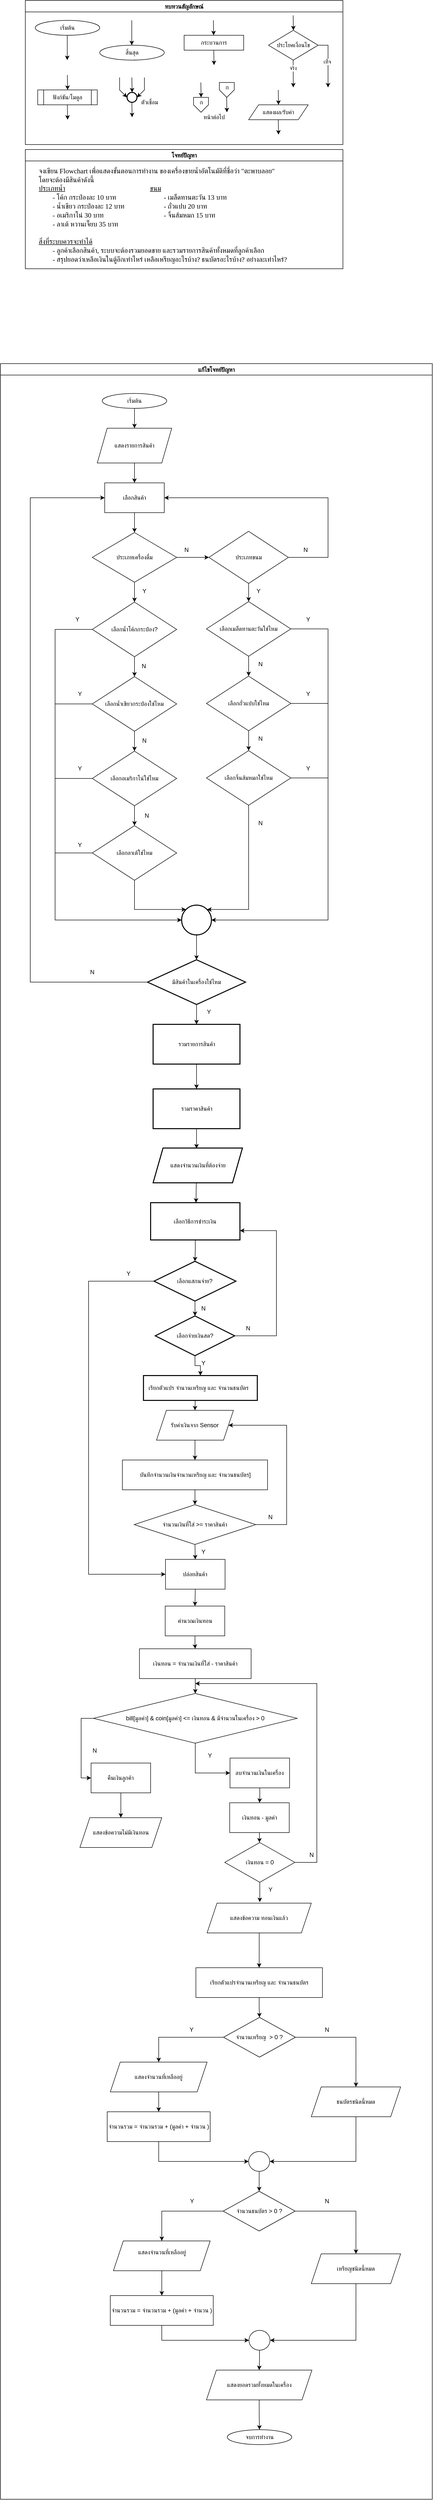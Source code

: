 <mxfile>
    <diagram name="Page-1" id="JA7AuRwboQ2SxRRaLnH3">
        <mxGraphModel dx="1832" dy="349" grid="1" gridSize="10" guides="1" tooltips="1" connect="1" arrows="1" fold="1" page="1" pageScale="1" pageWidth="827" pageHeight="1169" math="0" shadow="0">
            <root>
                <mxCell id="0"/>
                <mxCell id="1" parent="0"/>
                <mxCell id="yYuNxYYHxpmEYEaA_S8B-39" value="ทบทวนสัญลักษณ์" style="swimlane;fontFamily=Sarabun;fontSource=https%3A%2F%2Ffonts.googleapis.com%2Fcss%3Ffamily%3DSarabun;" parent="1" vertex="1">
                    <mxGeometry x="-720" y="20" width="640" height="290" as="geometry"/>
                </mxCell>
                <mxCell id="yYuNxYYHxpmEYEaA_S8B-40" value="&lt;font data-font-src=&quot;https://fonts.googleapis.com/css?family=Sarabun&quot; face=&quot;Sarabun&quot;&gt;เริ่มต้น&lt;/font&gt;" style="ellipse;whiteSpace=wrap;html=1;" parent="yYuNxYYHxpmEYEaA_S8B-39" vertex="1">
                    <mxGeometry x="20" y="40" width="130" height="30" as="geometry"/>
                </mxCell>
                <mxCell id="yYuNxYYHxpmEYEaA_S8B-41" value="" style="endArrow=classic;html=1;rounded=0;" parent="yYuNxYYHxpmEYEaA_S8B-39" edge="1">
                    <mxGeometry width="50" height="50" relative="1" as="geometry">
                        <mxPoint x="84.5" y="70" as="sourcePoint"/>
                        <mxPoint x="84.5" y="120" as="targetPoint"/>
                    </mxGeometry>
                </mxCell>
                <mxCell id="yYuNxYYHxpmEYEaA_S8B-42" value="&lt;font face=&quot;Sarabun&quot;&gt;สิ้นสุด&lt;/font&gt;" style="ellipse;whiteSpace=wrap;html=1;" parent="yYuNxYYHxpmEYEaA_S8B-39" vertex="1">
                    <mxGeometry x="150" y="90" width="130" height="30" as="geometry"/>
                </mxCell>
                <mxCell id="yYuNxYYHxpmEYEaA_S8B-43" value="" style="endArrow=classic;html=1;rounded=0;" parent="yYuNxYYHxpmEYEaA_S8B-39" edge="1">
                    <mxGeometry width="50" height="50" relative="1" as="geometry">
                        <mxPoint x="214.5" y="40" as="sourcePoint"/>
                        <mxPoint x="214.5" y="90" as="targetPoint"/>
                    </mxGeometry>
                </mxCell>
                <mxCell id="yYuNxYYHxpmEYEaA_S8B-44" value="กระบวนการ" style="rounded=0;whiteSpace=wrap;html=1;fontFamily=Sarabun;fontSource=https%3A%2F%2Ffonts.googleapis.com%2Fcss%3Ffamily%3DSarabun;" parent="yYuNxYYHxpmEYEaA_S8B-39" vertex="1">
                    <mxGeometry x="320" y="70" width="120" height="30" as="geometry"/>
                </mxCell>
                <mxCell id="yYuNxYYHxpmEYEaA_S8B-45" value="" style="endArrow=classic;html=1;rounded=0;" parent="yYuNxYYHxpmEYEaA_S8B-39" edge="1">
                    <mxGeometry width="50" height="50" relative="1" as="geometry">
                        <mxPoint x="379" y="40" as="sourcePoint"/>
                        <mxPoint x="379.5" y="70" as="targetPoint"/>
                    </mxGeometry>
                </mxCell>
                <mxCell id="yYuNxYYHxpmEYEaA_S8B-46" value="" style="endArrow=classic;html=1;rounded=0;" parent="yYuNxYYHxpmEYEaA_S8B-39" edge="1">
                    <mxGeometry width="50" height="50" relative="1" as="geometry">
                        <mxPoint x="379.75" y="100" as="sourcePoint"/>
                        <mxPoint x="380.25" y="130" as="targetPoint"/>
                    </mxGeometry>
                </mxCell>
                <mxCell id="yYuNxYYHxpmEYEaA_S8B-47" value="ประโยคเงื่อนไข" style="rhombus;whiteSpace=wrap;html=1;fontFamily=Sarabun;fontSource=https%3A%2F%2Ffonts.googleapis.com%2Fcss%3Ffamily%3DSarabun;" parent="yYuNxYYHxpmEYEaA_S8B-39" vertex="1">
                    <mxGeometry x="490" y="60" width="100" height="60" as="geometry"/>
                </mxCell>
                <mxCell id="yYuNxYYHxpmEYEaA_S8B-48" value="" style="endArrow=classic;html=1;rounded=0;" parent="yYuNxYYHxpmEYEaA_S8B-39" edge="1">
                    <mxGeometry width="50" height="50" relative="1" as="geometry">
                        <mxPoint x="539.71" y="30" as="sourcePoint"/>
                        <mxPoint x="540.21" y="60" as="targetPoint"/>
                    </mxGeometry>
                </mxCell>
                <mxCell id="yYuNxYYHxpmEYEaA_S8B-49" value="" style="endArrow=classic;html=1;rounded=0;" parent="yYuNxYYHxpmEYEaA_S8B-39" edge="1">
                    <mxGeometry width="50" height="50" relative="1" as="geometry">
                        <mxPoint x="539.71" y="120" as="sourcePoint"/>
                        <mxPoint x="540" y="175" as="targetPoint"/>
                    </mxGeometry>
                </mxCell>
                <mxCell id="yYuNxYYHxpmEYEaA_S8B-50" value="จริง" style="edgeLabel;html=1;align=center;verticalAlign=middle;resizable=0;points=[];fontFamily=Sarabun;fontSource=https%3A%2F%2Ffonts.googleapis.com%2Fcss%3Ffamily%3DSarabun;" parent="yYuNxYYHxpmEYEaA_S8B-49" vertex="1" connectable="0">
                    <mxGeometry x="-0.414" y="-1" relative="1" as="geometry">
                        <mxPoint as="offset"/>
                    </mxGeometry>
                </mxCell>
                <mxCell id="yYuNxYYHxpmEYEaA_S8B-51" value="" style="endArrow=classic;html=1;rounded=0;exitX=1;exitY=0.5;exitDx=0;exitDy=0;" parent="yYuNxYYHxpmEYEaA_S8B-39" source="yYuNxYYHxpmEYEaA_S8B-47" edge="1">
                    <mxGeometry width="50" height="50" relative="1" as="geometry">
                        <mxPoint x="620" y="95" as="sourcePoint"/>
                        <mxPoint x="610" y="175" as="targetPoint"/>
                        <Array as="points">
                            <mxPoint x="610" y="90"/>
                        </Array>
                    </mxGeometry>
                </mxCell>
                <mxCell id="yYuNxYYHxpmEYEaA_S8B-52" value="&lt;font data-font-src=&quot;https://fonts.googleapis.com/css?family=Sarabun&quot; face=&quot;Sarabun&quot;&gt;เท็จ&lt;/font&gt;" style="edgeLabel;html=1;align=center;verticalAlign=middle;resizable=0;points=[];" parent="yYuNxYYHxpmEYEaA_S8B-51" vertex="1" connectable="0">
                    <mxGeometry x="-0.002" y="-2" relative="1" as="geometry">
                        <mxPoint as="offset"/>
                    </mxGeometry>
                </mxCell>
                <mxCell id="yYuNxYYHxpmEYEaA_S8B-53" value="&lt;font data-font-src=&quot;https://fonts.googleapis.com/css?family=Sarabun&quot; face=&quot;Sarabun&quot;&gt;ฟังก์ชัน/โมดูล&lt;/font&gt;" style="shape=process;whiteSpace=wrap;html=1;backgroundOutline=1;" parent="yYuNxYYHxpmEYEaA_S8B-39" vertex="1">
                    <mxGeometry x="25" y="180" width="120" height="30" as="geometry"/>
                </mxCell>
                <mxCell id="yYuNxYYHxpmEYEaA_S8B-54" value="" style="endArrow=classic;html=1;rounded=0;" parent="yYuNxYYHxpmEYEaA_S8B-39" edge="1">
                    <mxGeometry width="50" height="50" relative="1" as="geometry">
                        <mxPoint x="84.71" y="150" as="sourcePoint"/>
                        <mxPoint x="85.21" y="180" as="targetPoint"/>
                    </mxGeometry>
                </mxCell>
                <mxCell id="yYuNxYYHxpmEYEaA_S8B-55" value="" style="endArrow=classic;html=1;rounded=0;" parent="yYuNxYYHxpmEYEaA_S8B-39" edge="1">
                    <mxGeometry width="50" height="50" relative="1" as="geometry">
                        <mxPoint x="84.71" y="210" as="sourcePoint"/>
                        <mxPoint x="85.21" y="240" as="targetPoint"/>
                    </mxGeometry>
                </mxCell>
                <mxCell id="yYuNxYYHxpmEYEaA_S8B-56" value="" style="strokeWidth=2;html=1;shape=mxgraph.flowchart.start_2;whiteSpace=wrap;" parent="yYuNxYYHxpmEYEaA_S8B-39" vertex="1">
                    <mxGeometry x="205" y="185" width="20" height="20" as="geometry"/>
                </mxCell>
                <mxCell id="yYuNxYYHxpmEYEaA_S8B-57" value="" style="endArrow=classic;html=1;rounded=0;" parent="yYuNxYYHxpmEYEaA_S8B-39" edge="1">
                    <mxGeometry width="50" height="50" relative="1" as="geometry">
                        <mxPoint x="214.71" y="155" as="sourcePoint"/>
                        <mxPoint x="215.21" y="185" as="targetPoint"/>
                    </mxGeometry>
                </mxCell>
                <mxCell id="yYuNxYYHxpmEYEaA_S8B-58" value="" style="endArrow=classic;html=1;rounded=0;entryX=0;entryY=0.5;entryDx=0;entryDy=0;entryPerimeter=0;" parent="yYuNxYYHxpmEYEaA_S8B-39" target="yYuNxYYHxpmEYEaA_S8B-56" edge="1">
                    <mxGeometry width="50" height="50" relative="1" as="geometry">
                        <mxPoint x="190.0" y="155" as="sourcePoint"/>
                        <mxPoint x="190.5" y="185" as="targetPoint"/>
                        <Array as="points">
                            <mxPoint x="190" y="180"/>
                        </Array>
                    </mxGeometry>
                </mxCell>
                <mxCell id="yYuNxYYHxpmEYEaA_S8B-59" value="" style="endArrow=classic;html=1;rounded=0;entryX=1;entryY=0.5;entryDx=0;entryDy=0;entryPerimeter=0;" parent="yYuNxYYHxpmEYEaA_S8B-39" target="yYuNxYYHxpmEYEaA_S8B-56" edge="1">
                    <mxGeometry width="50" height="50" relative="1" as="geometry">
                        <mxPoint x="240.0" y="155" as="sourcePoint"/>
                        <mxPoint x="240.5" y="185" as="targetPoint"/>
                        <Array as="points">
                            <mxPoint x="240" y="180"/>
                        </Array>
                    </mxGeometry>
                </mxCell>
                <mxCell id="yYuNxYYHxpmEYEaA_S8B-60" value="" style="endArrow=classic;html=1;rounded=0;" parent="yYuNxYYHxpmEYEaA_S8B-39" edge="1">
                    <mxGeometry width="50" height="50" relative="1" as="geometry">
                        <mxPoint x="214.71" y="205" as="sourcePoint"/>
                        <mxPoint x="215.21" y="235" as="targetPoint"/>
                    </mxGeometry>
                </mxCell>
                <mxCell id="yYuNxYYHxpmEYEaA_S8B-61" value="&lt;font data-font-src=&quot;https://fonts.googleapis.com/css?family=Sarabun&quot; face=&quot;Sarabun&quot;&gt;ตัวเชื่อม&lt;/font&gt;" style="text;html=1;align=center;verticalAlign=middle;resizable=0;points=[];autosize=1;strokeColor=none;fillColor=none;" parent="yYuNxYYHxpmEYEaA_S8B-39" vertex="1">
                    <mxGeometry x="220" y="190" width="60" height="30" as="geometry"/>
                </mxCell>
                <mxCell id="yYuNxYYHxpmEYEaA_S8B-62" value="" style="endArrow=classic;html=1;rounded=0;" parent="yYuNxYYHxpmEYEaA_S8B-39" edge="1">
                    <mxGeometry width="50" height="50" relative="1" as="geometry">
                        <mxPoint x="353.71" y="165" as="sourcePoint"/>
                        <mxPoint x="354.21" y="195" as="targetPoint"/>
                    </mxGeometry>
                </mxCell>
                <mxCell id="yYuNxYYHxpmEYEaA_S8B-63" value="" style="verticalLabelPosition=bottom;verticalAlign=top;html=1;shape=offPageConnector;rounded=0;size=0.5;" parent="yYuNxYYHxpmEYEaA_S8B-39" vertex="1">
                    <mxGeometry x="339" y="195" width="30" height="30" as="geometry"/>
                </mxCell>
                <mxCell id="yYuNxYYHxpmEYEaA_S8B-64" value="" style="endArrow=classic;html=1;rounded=0;" parent="yYuNxYYHxpmEYEaA_S8B-39" edge="1">
                    <mxGeometry width="50" height="50" relative="1" as="geometry">
                        <mxPoint x="405.71" y="195" as="sourcePoint"/>
                        <mxPoint x="406.21" y="225" as="targetPoint"/>
                    </mxGeometry>
                </mxCell>
                <mxCell id="yYuNxYYHxpmEYEaA_S8B-65" value="" style="verticalLabelPosition=bottom;verticalAlign=top;html=1;shape=offPageConnector;rounded=0;size=0.5;" parent="yYuNxYYHxpmEYEaA_S8B-39" vertex="1">
                    <mxGeometry x="391" y="165" width="30" height="30" as="geometry"/>
                </mxCell>
                <mxCell id="yYuNxYYHxpmEYEaA_S8B-66" value="หน้าต่อไป" style="text;html=1;align=center;verticalAlign=middle;resizable=0;points=[];autosize=1;strokeColor=none;fillColor=none;fontFamily=Sarabun;fontSource=https%3A%2F%2Ffonts.googleapis.com%2Fcss%3Ffamily%3DSarabun;" parent="yYuNxYYHxpmEYEaA_S8B-39" vertex="1">
                    <mxGeometry x="345" y="220" width="70" height="30" as="geometry"/>
                </mxCell>
                <mxCell id="yYuNxYYHxpmEYEaA_S8B-67" value="ก" style="text;html=1;align=center;verticalAlign=middle;resizable=0;points=[];autosize=1;strokeColor=none;fillColor=none;fontFamily=Sarabun;fontSource=https%3A%2F%2Ffonts.googleapis.com%2Fcss%3Ffamily%3DSarabun;" parent="yYuNxYYHxpmEYEaA_S8B-39" vertex="1">
                    <mxGeometry x="339" y="190" width="30" height="30" as="geometry"/>
                </mxCell>
                <mxCell id="yYuNxYYHxpmEYEaA_S8B-68" value="ก" style="text;html=1;align=center;verticalAlign=middle;resizable=0;points=[];autosize=1;strokeColor=none;fillColor=none;fontFamily=Sarabun;fontSource=https%3A%2F%2Ffonts.googleapis.com%2Fcss%3Ffamily%3DSarabun;" parent="yYuNxYYHxpmEYEaA_S8B-39" vertex="1">
                    <mxGeometry x="391" y="160" width="30" height="30" as="geometry"/>
                </mxCell>
                <mxCell id="yYuNxYYHxpmEYEaA_S8B-69" value="แสดงผล/รับค่า" style="shape=parallelogram;perimeter=parallelogramPerimeter;whiteSpace=wrap;html=1;fixedSize=1;fontFamily=Sarabun;fontSource=https%3A%2F%2Ffonts.googleapis.com%2Fcss%3Ffamily%3DSarabun;" parent="yYuNxYYHxpmEYEaA_S8B-39" vertex="1">
                    <mxGeometry x="450" y="210" width="120" height="30" as="geometry"/>
                </mxCell>
                <mxCell id="yYuNxYYHxpmEYEaA_S8B-70" value="" style="endArrow=classic;html=1;rounded=0;" parent="yYuNxYYHxpmEYEaA_S8B-39" edge="1">
                    <mxGeometry width="50" height="50" relative="1" as="geometry">
                        <mxPoint x="509.71" y="180" as="sourcePoint"/>
                        <mxPoint x="510.21" y="210" as="targetPoint"/>
                    </mxGeometry>
                </mxCell>
                <mxCell id="yYuNxYYHxpmEYEaA_S8B-71" value="" style="endArrow=classic;html=1;rounded=0;" parent="yYuNxYYHxpmEYEaA_S8B-39" edge="1">
                    <mxGeometry width="50" height="50" relative="1" as="geometry">
                        <mxPoint x="509.71" y="240" as="sourcePoint"/>
                        <mxPoint x="510.21" y="270" as="targetPoint"/>
                    </mxGeometry>
                </mxCell>
                <mxCell id="yYuNxYYHxpmEYEaA_S8B-72" value="แก้ไขโจทย์ปัญหา" style="swimlane;fontFamily=Sarabun;fontSource=https%3A%2F%2Ffonts.googleapis.com%2Fcss%3Ffamily%3DSarabun;" parent="1" vertex="1">
                    <mxGeometry x="-770" y="751" width="870" height="4299" as="geometry"/>
                </mxCell>
                <mxCell id="8HzUCbv0gcw6UOSrvrIM-2" style="edgeStyle=orthogonalEdgeStyle;rounded=0;orthogonalLoop=1;jettySize=auto;html=1;" parent="yYuNxYYHxpmEYEaA_S8B-72" source="yYuNxYYHxpmEYEaA_S8B-73" target="8HzUCbv0gcw6UOSrvrIM-1" edge="1">
                    <mxGeometry relative="1" as="geometry"/>
                </mxCell>
                <mxCell id="8HzUCbv0gcw6UOSrvrIM-4" value="" style="edgeStyle=orthogonalEdgeStyle;rounded=0;orthogonalLoop=1;jettySize=auto;html=1;" parent="yYuNxYYHxpmEYEaA_S8B-72" source="8HzUCbv0gcw6UOSrvrIM-1" target="8HzUCbv0gcw6UOSrvrIM-3" edge="1">
                    <mxGeometry relative="1" as="geometry"/>
                </mxCell>
                <mxCell id="8HzUCbv0gcw6UOSrvrIM-1" value="แสดงรายการสินค้า" style="shape=parallelogram;perimeter=parallelogramPerimeter;whiteSpace=wrap;html=1;fixedSize=1;" parent="yYuNxYYHxpmEYEaA_S8B-72" vertex="1">
                    <mxGeometry x="195" y="130" width="150" height="70" as="geometry"/>
                </mxCell>
                <mxCell id="8HzUCbv0gcw6UOSrvrIM-6" value="" style="edgeStyle=orthogonalEdgeStyle;rounded=0;orthogonalLoop=1;jettySize=auto;html=1;" parent="yYuNxYYHxpmEYEaA_S8B-72" source="8HzUCbv0gcw6UOSrvrIM-3" target="8HzUCbv0gcw6UOSrvrIM-5" edge="1">
                    <mxGeometry relative="1" as="geometry"/>
                </mxCell>
                <mxCell id="8HzUCbv0gcw6UOSrvrIM-3" value="เลือกสินค้า" style="whiteSpace=wrap;html=1;" parent="yYuNxYYHxpmEYEaA_S8B-72" vertex="1">
                    <mxGeometry x="210" y="240" width="120" height="60" as="geometry"/>
                </mxCell>
                <mxCell id="8HzUCbv0gcw6UOSrvrIM-8" value="" style="edgeStyle=orthogonalEdgeStyle;rounded=0;orthogonalLoop=1;jettySize=auto;html=1;" parent="yYuNxYYHxpmEYEaA_S8B-72" source="8HzUCbv0gcw6UOSrvrIM-5" target="8HzUCbv0gcw6UOSrvrIM-7" edge="1">
                    <mxGeometry relative="1" as="geometry"/>
                </mxCell>
                <mxCell id="8HzUCbv0gcw6UOSrvrIM-10" value="" style="edgeStyle=orthogonalEdgeStyle;rounded=0;orthogonalLoop=1;jettySize=auto;html=1;" parent="yYuNxYYHxpmEYEaA_S8B-72" source="8HzUCbv0gcw6UOSrvrIM-5" target="8HzUCbv0gcw6UOSrvrIM-9" edge="1">
                    <mxGeometry relative="1" as="geometry"/>
                </mxCell>
                <mxCell id="8HzUCbv0gcw6UOSrvrIM-5" value="ประเภทเครื่องดื่ม" style="rhombus;whiteSpace=wrap;html=1;" parent="yYuNxYYHxpmEYEaA_S8B-72" vertex="1">
                    <mxGeometry x="185" y="340" width="170" height="100" as="geometry"/>
                </mxCell>
                <mxCell id="8HzUCbv0gcw6UOSrvrIM-53" style="edgeStyle=orthogonalEdgeStyle;rounded=0;orthogonalLoop=1;jettySize=auto;html=1;exitX=0.5;exitY=1;exitDx=0;exitDy=0;" parent="yYuNxYYHxpmEYEaA_S8B-72" source="8HzUCbv0gcw6UOSrvrIM-7" target="8HzUCbv0gcw6UOSrvrIM-49" edge="1">
                    <mxGeometry relative="1" as="geometry"/>
                </mxCell>
                <mxCell id="8HzUCbv0gcw6UOSrvrIM-61" style="edgeStyle=orthogonalEdgeStyle;rounded=0;orthogonalLoop=1;jettySize=auto;html=1;exitX=1;exitY=0.5;exitDx=0;exitDy=0;entryX=1;entryY=0.5;entryDx=0;entryDy=0;" parent="yYuNxYYHxpmEYEaA_S8B-72" source="8HzUCbv0gcw6UOSrvrIM-7" target="8HzUCbv0gcw6UOSrvrIM-3" edge="1">
                    <mxGeometry relative="1" as="geometry">
                        <Array as="points">
                            <mxPoint x="660" y="390"/>
                            <mxPoint x="660" y="270"/>
                        </Array>
                    </mxGeometry>
                </mxCell>
                <mxCell id="8HzUCbv0gcw6UOSrvrIM-7" value="ประเภทขนม" style="rhombus;whiteSpace=wrap;html=1;" parent="yYuNxYYHxpmEYEaA_S8B-72" vertex="1">
                    <mxGeometry x="420" y="337.5" width="160" height="105" as="geometry"/>
                </mxCell>
                <mxCell id="8HzUCbv0gcw6UOSrvrIM-12" value="" style="edgeStyle=orthogonalEdgeStyle;rounded=0;orthogonalLoop=1;jettySize=auto;html=1;" parent="yYuNxYYHxpmEYEaA_S8B-72" source="8HzUCbv0gcw6UOSrvrIM-9" target="8HzUCbv0gcw6UOSrvrIM-11" edge="1">
                    <mxGeometry relative="1" as="geometry"/>
                </mxCell>
                <mxCell id="8HzUCbv0gcw6UOSrvrIM-9" value="เลือกน้ำโค้กกระป๋อง?" style="rhombus;whiteSpace=wrap;html=1;" parent="yYuNxYYHxpmEYEaA_S8B-72" vertex="1">
                    <mxGeometry x="185" y="480" width="170" height="110" as="geometry"/>
                </mxCell>
                <mxCell id="8HzUCbv0gcw6UOSrvrIM-14" value="" style="edgeStyle=orthogonalEdgeStyle;rounded=0;orthogonalLoop=1;jettySize=auto;html=1;" parent="yYuNxYYHxpmEYEaA_S8B-72" source="8HzUCbv0gcw6UOSrvrIM-11" target="8HzUCbv0gcw6UOSrvrIM-13" edge="1">
                    <mxGeometry relative="1" as="geometry"/>
                </mxCell>
                <mxCell id="8HzUCbv0gcw6UOSrvrIM-11" value="เลือกน้ำเขียวกระป๋องใช่ไหม" style="rhombus;whiteSpace=wrap;html=1;" parent="yYuNxYYHxpmEYEaA_S8B-72" vertex="1">
                    <mxGeometry x="185" y="630" width="170" height="110" as="geometry"/>
                </mxCell>
                <mxCell id="8HzUCbv0gcw6UOSrvrIM-16" value="" style="edgeStyle=orthogonalEdgeStyle;rounded=0;orthogonalLoop=1;jettySize=auto;html=1;" parent="yYuNxYYHxpmEYEaA_S8B-72" source="8HzUCbv0gcw6UOSrvrIM-13" target="8HzUCbv0gcw6UOSrvrIM-15" edge="1">
                    <mxGeometry relative="1" as="geometry"/>
                </mxCell>
                <mxCell id="8HzUCbv0gcw6UOSrvrIM-13" value="เลือกอเมริกาโน่ใช่ไหม" style="rhombus;whiteSpace=wrap;html=1;" parent="yYuNxYYHxpmEYEaA_S8B-72" vertex="1">
                    <mxGeometry x="185" y="780" width="170" height="110" as="geometry"/>
                </mxCell>
                <mxCell id="8HzUCbv0gcw6UOSrvrIM-15" value="เลือกลาเต้ใช่ไหม" style="rhombus;whiteSpace=wrap;html=1;" parent="yYuNxYYHxpmEYEaA_S8B-72" vertex="1">
                    <mxGeometry x="185" y="930" width="170" height="110" as="geometry"/>
                </mxCell>
                <mxCell id="8HzUCbv0gcw6UOSrvrIM-65" value="" style="edgeStyle=orthogonalEdgeStyle;rounded=0;orthogonalLoop=1;jettySize=auto;html=1;" parent="yYuNxYYHxpmEYEaA_S8B-72" source="8HzUCbv0gcw6UOSrvrIM-17" target="8HzUCbv0gcw6UOSrvrIM-64" edge="1">
                    <mxGeometry relative="1" as="geometry"/>
                </mxCell>
                <mxCell id="8HzUCbv0gcw6UOSrvrIM-17" value="" style="strokeWidth=2;html=1;shape=mxgraph.flowchart.start_2;whiteSpace=wrap;" parent="yYuNxYYHxpmEYEaA_S8B-72" vertex="1">
                    <mxGeometry x="365" y="1090" width="60" height="60" as="geometry"/>
                </mxCell>
                <mxCell id="8HzUCbv0gcw6UOSrvrIM-39" style="edgeStyle=orthogonalEdgeStyle;rounded=0;orthogonalLoop=1;jettySize=auto;html=1;exitX=0.5;exitY=1;exitDx=0;exitDy=0;entryX=0.145;entryY=0.145;entryDx=0;entryDy=0;entryPerimeter=0;" parent="yYuNxYYHxpmEYEaA_S8B-72" source="8HzUCbv0gcw6UOSrvrIM-15" target="8HzUCbv0gcw6UOSrvrIM-17" edge="1">
                    <mxGeometry relative="1" as="geometry">
                        <Array as="points">
                            <mxPoint x="270" y="1099"/>
                        </Array>
                    </mxGeometry>
                </mxCell>
                <mxCell id="8HzUCbv0gcw6UOSrvrIM-40" style="edgeStyle=orthogonalEdgeStyle;rounded=0;orthogonalLoop=1;jettySize=auto;html=1;entryX=0;entryY=0.5;entryDx=0;entryDy=0;entryPerimeter=0;exitX=0;exitY=0.5;exitDx=0;exitDy=0;" parent="yYuNxYYHxpmEYEaA_S8B-72" source="8HzUCbv0gcw6UOSrvrIM-9" target="8HzUCbv0gcw6UOSrvrIM-17" edge="1">
                    <mxGeometry relative="1" as="geometry">
                        <mxPoint x="185" y="390" as="sourcePoint"/>
                        <Array as="points">
                            <mxPoint x="110" y="535"/>
                            <mxPoint x="110" y="1120"/>
                        </Array>
                    </mxGeometry>
                </mxCell>
                <mxCell id="8HzUCbv0gcw6UOSrvrIM-46" value="N" style="text;html=1;align=center;verticalAlign=middle;whiteSpace=wrap;rounded=0;" parent="yYuNxYYHxpmEYEaA_S8B-72" vertex="1">
                    <mxGeometry x="265" y="895" width="60" height="30" as="geometry"/>
                </mxCell>
                <mxCell id="8HzUCbv0gcw6UOSrvrIM-47" value="N" style="text;html=1;align=center;verticalAlign=middle;whiteSpace=wrap;rounded=0;" parent="yYuNxYYHxpmEYEaA_S8B-72" vertex="1">
                    <mxGeometry x="260" y="744" width="60" height="30" as="geometry"/>
                </mxCell>
                <mxCell id="8HzUCbv0gcw6UOSrvrIM-48" value="N" style="text;html=1;align=center;verticalAlign=middle;whiteSpace=wrap;rounded=0;" parent="yYuNxYYHxpmEYEaA_S8B-72" vertex="1">
                    <mxGeometry x="259" y="594" width="60" height="30" as="geometry"/>
                </mxCell>
                <mxCell id="8HzUCbv0gcw6UOSrvrIM-54" style="edgeStyle=orthogonalEdgeStyle;rounded=0;orthogonalLoop=1;jettySize=auto;html=1;exitX=0.5;exitY=1;exitDx=0;exitDy=0;entryX=0.5;entryY=0;entryDx=0;entryDy=0;" parent="yYuNxYYHxpmEYEaA_S8B-72" source="8HzUCbv0gcw6UOSrvrIM-49" target="8HzUCbv0gcw6UOSrvrIM-50" edge="1">
                    <mxGeometry relative="1" as="geometry"/>
                </mxCell>
                <mxCell id="8HzUCbv0gcw6UOSrvrIM-49" value="เลือกเมล็ดทานตะวันใช่ไหม" style="rhombus;whiteSpace=wrap;html=1;" parent="yYuNxYYHxpmEYEaA_S8B-72" vertex="1">
                    <mxGeometry x="415" y="479" width="170" height="110" as="geometry"/>
                </mxCell>
                <mxCell id="8HzUCbv0gcw6UOSrvrIM-55" style="edgeStyle=orthogonalEdgeStyle;rounded=0;orthogonalLoop=1;jettySize=auto;html=1;exitX=0.5;exitY=1;exitDx=0;exitDy=0;entryX=0.5;entryY=0;entryDx=0;entryDy=0;" parent="yYuNxYYHxpmEYEaA_S8B-72" source="8HzUCbv0gcw6UOSrvrIM-50" target="8HzUCbv0gcw6UOSrvrIM-51" edge="1">
                    <mxGeometry relative="1" as="geometry"/>
                </mxCell>
                <mxCell id="8HzUCbv0gcw6UOSrvrIM-50" value="เลือกถั่วแปบใช่ไหม" style="rhombus;whiteSpace=wrap;html=1;" parent="yYuNxYYHxpmEYEaA_S8B-72" vertex="1">
                    <mxGeometry x="415" y="629" width="170" height="110" as="geometry"/>
                </mxCell>
                <mxCell id="8HzUCbv0gcw6UOSrvrIM-51" value="เลือกจิ้นส้มหมกใช่ไหม" style="rhombus;whiteSpace=wrap;html=1;" parent="yYuNxYYHxpmEYEaA_S8B-72" vertex="1">
                    <mxGeometry x="415" y="779" width="170" height="110" as="geometry"/>
                </mxCell>
                <mxCell id="8HzUCbv0gcw6UOSrvrIM-56" style="edgeStyle=orthogonalEdgeStyle;rounded=0;orthogonalLoop=1;jettySize=auto;html=1;exitX=1;exitY=0.5;exitDx=0;exitDy=0;entryX=1;entryY=0.5;entryDx=0;entryDy=0;entryPerimeter=0;" parent="yYuNxYYHxpmEYEaA_S8B-72" source="8HzUCbv0gcw6UOSrvrIM-49" target="8HzUCbv0gcw6UOSrvrIM-17" edge="1">
                    <mxGeometry relative="1" as="geometry">
                        <Array as="points">
                            <mxPoint x="660" y="534"/>
                            <mxPoint x="660" y="1120"/>
                        </Array>
                    </mxGeometry>
                </mxCell>
                <mxCell id="8HzUCbv0gcw6UOSrvrIM-59" style="edgeStyle=orthogonalEdgeStyle;rounded=0;orthogonalLoop=1;jettySize=auto;html=1;exitX=0.5;exitY=1;exitDx=0;exitDy=0;entryX=0.855;entryY=0.145;entryDx=0;entryDy=0;entryPerimeter=0;" parent="yYuNxYYHxpmEYEaA_S8B-72" source="8HzUCbv0gcw6UOSrvrIM-51" target="8HzUCbv0gcw6UOSrvrIM-17" edge="1">
                    <mxGeometry relative="1" as="geometry">
                        <Array as="points">
                            <mxPoint x="500" y="1099"/>
                        </Array>
                    </mxGeometry>
                </mxCell>
                <mxCell id="8HzUCbv0gcw6UOSrvrIM-60" value="N" style="text;html=1;align=center;verticalAlign=middle;whiteSpace=wrap;rounded=0;" parent="yYuNxYYHxpmEYEaA_S8B-72" vertex="1">
                    <mxGeometry x="345" y="360" width="60" height="30" as="geometry"/>
                </mxCell>
                <mxCell id="8HzUCbv0gcw6UOSrvrIM-62" value="Y" style="text;html=1;align=center;verticalAlign=middle;whiteSpace=wrap;rounded=0;" parent="yYuNxYYHxpmEYEaA_S8B-72" vertex="1">
                    <mxGeometry x="260" y="442.5" width="60" height="30" as="geometry"/>
                </mxCell>
                <mxCell id="8HzUCbv0gcw6UOSrvrIM-63" value="Y" style="text;html=1;align=center;verticalAlign=middle;whiteSpace=wrap;rounded=0;" parent="yYuNxYYHxpmEYEaA_S8B-72" vertex="1">
                    <mxGeometry x="490" y="442.5" width="60" height="30" as="geometry"/>
                </mxCell>
                <mxCell id="8HzUCbv0gcw6UOSrvrIM-66" style="edgeStyle=orthogonalEdgeStyle;rounded=0;orthogonalLoop=1;jettySize=auto;html=1;exitX=0;exitY=0.5;exitDx=0;exitDy=0;entryX=0;entryY=0.5;entryDx=0;entryDy=0;" parent="yYuNxYYHxpmEYEaA_S8B-72" source="8HzUCbv0gcw6UOSrvrIM-64" target="8HzUCbv0gcw6UOSrvrIM-3" edge="1">
                    <mxGeometry relative="1" as="geometry">
                        <Array as="points">
                            <mxPoint x="60" y="1245"/>
                            <mxPoint x="60" y="270"/>
                        </Array>
                    </mxGeometry>
                </mxCell>
                <mxCell id="8HzUCbv0gcw6UOSrvrIM-82" value="" style="edgeStyle=orthogonalEdgeStyle;rounded=0;orthogonalLoop=1;jettySize=auto;html=1;" parent="yYuNxYYHxpmEYEaA_S8B-72" source="8HzUCbv0gcw6UOSrvrIM-64" target="8HzUCbv0gcw6UOSrvrIM-81" edge="1">
                    <mxGeometry relative="1" as="geometry"/>
                </mxCell>
                <mxCell id="8HzUCbv0gcw6UOSrvrIM-64" value="มีสินค้าในเครื่องใช่ไหม" style="rhombus;whiteSpace=wrap;html=1;strokeWidth=2;" parent="yYuNxYYHxpmEYEaA_S8B-72" vertex="1">
                    <mxGeometry x="296.25" y="1200" width="197.5" height="90" as="geometry"/>
                </mxCell>
                <mxCell id="8HzUCbv0gcw6UOSrvrIM-67" value="Y" style="text;html=1;align=center;verticalAlign=middle;whiteSpace=wrap;rounded=0;" parent="yYuNxYYHxpmEYEaA_S8B-72" vertex="1">
                    <mxGeometry x="125" y="500" width="60" height="30" as="geometry"/>
                </mxCell>
                <mxCell id="8HzUCbv0gcw6UOSrvrIM-68" value="Y" style="text;html=1;align=center;verticalAlign=middle;whiteSpace=wrap;rounded=0;" parent="yYuNxYYHxpmEYEaA_S8B-72" vertex="1">
                    <mxGeometry x="130" y="650" width="60" height="30" as="geometry"/>
                </mxCell>
                <mxCell id="8HzUCbv0gcw6UOSrvrIM-69" value="Y" style="text;html=1;align=center;verticalAlign=middle;whiteSpace=wrap;rounded=0;" parent="yYuNxYYHxpmEYEaA_S8B-72" vertex="1">
                    <mxGeometry x="130" y="800" width="60" height="30" as="geometry"/>
                </mxCell>
                <mxCell id="8HzUCbv0gcw6UOSrvrIM-70" value="Y" style="text;html=1;align=center;verticalAlign=middle;whiteSpace=wrap;rounded=0;" parent="yYuNxYYHxpmEYEaA_S8B-72" vertex="1">
                    <mxGeometry x="130" y="954" width="60" height="30" as="geometry"/>
                </mxCell>
                <mxCell id="8HzUCbv0gcw6UOSrvrIM-71" value="Y" style="text;html=1;align=center;verticalAlign=middle;whiteSpace=wrap;rounded=0;" parent="yYuNxYYHxpmEYEaA_S8B-72" vertex="1">
                    <mxGeometry x="590" y="500" width="60" height="30" as="geometry"/>
                </mxCell>
                <mxCell id="8HzUCbv0gcw6UOSrvrIM-72" value="Y" style="text;html=1;align=center;verticalAlign=middle;whiteSpace=wrap;rounded=0;" parent="yYuNxYYHxpmEYEaA_S8B-72" vertex="1">
                    <mxGeometry x="590" y="650" width="60" height="30" as="geometry"/>
                </mxCell>
                <mxCell id="8HzUCbv0gcw6UOSrvrIM-73" value="Y" style="text;html=1;align=center;verticalAlign=middle;whiteSpace=wrap;rounded=0;" parent="yYuNxYYHxpmEYEaA_S8B-72" vertex="1">
                    <mxGeometry x="590" y="800" width="60" height="30" as="geometry"/>
                </mxCell>
                <mxCell id="8HzUCbv0gcw6UOSrvrIM-74" value="N" style="text;html=1;align=center;verticalAlign=middle;whiteSpace=wrap;rounded=0;" parent="yYuNxYYHxpmEYEaA_S8B-72" vertex="1">
                    <mxGeometry x="155" y="1210" width="60" height="30" as="geometry"/>
                </mxCell>
                <mxCell id="8HzUCbv0gcw6UOSrvrIM-77" value="N" style="text;html=1;align=center;verticalAlign=middle;whiteSpace=wrap;rounded=0;" parent="yYuNxYYHxpmEYEaA_S8B-72" vertex="1">
                    <mxGeometry x="493.75" y="590" width="60" height="30" as="geometry"/>
                </mxCell>
                <mxCell id="8HzUCbv0gcw6UOSrvrIM-78" value="N" style="text;html=1;align=center;verticalAlign=middle;whiteSpace=wrap;rounded=0;" parent="yYuNxYYHxpmEYEaA_S8B-72" vertex="1">
                    <mxGeometry x="493.75" y="740" width="60" height="30" as="geometry"/>
                </mxCell>
                <mxCell id="8HzUCbv0gcw6UOSrvrIM-79" value="N" style="text;html=1;align=center;verticalAlign=middle;whiteSpace=wrap;rounded=0;" parent="yYuNxYYHxpmEYEaA_S8B-72" vertex="1">
                    <mxGeometry x="585" y="360" width="60" height="30" as="geometry"/>
                </mxCell>
                <mxCell id="8HzUCbv0gcw6UOSrvrIM-80" value="Y" style="text;html=1;align=center;verticalAlign=middle;whiteSpace=wrap;rounded=0;" parent="yYuNxYYHxpmEYEaA_S8B-72" vertex="1">
                    <mxGeometry x="390" y="1290" width="60" height="30" as="geometry"/>
                </mxCell>
                <mxCell id="8HzUCbv0gcw6UOSrvrIM-138" value="" style="edgeStyle=orthogonalEdgeStyle;rounded=0;orthogonalLoop=1;jettySize=auto;html=1;" parent="yYuNxYYHxpmEYEaA_S8B-72" source="8HzUCbv0gcw6UOSrvrIM-81" target="8HzUCbv0gcw6UOSrvrIM-137" edge="1">
                    <mxGeometry relative="1" as="geometry"/>
                </mxCell>
                <mxCell id="8HzUCbv0gcw6UOSrvrIM-81" value="รวมรายการสินค้า" style="whiteSpace=wrap;html=1;strokeWidth=2;" parent="yYuNxYYHxpmEYEaA_S8B-72" vertex="1">
                    <mxGeometry x="307.5" y="1330" width="175" height="80" as="geometry"/>
                </mxCell>
                <mxCell id="8HzUCbv0gcw6UOSrvrIM-957" style="edgeStyle=orthogonalEdgeStyle;rounded=0;orthogonalLoop=1;jettySize=auto;html=1;exitX=0.5;exitY=1;exitDx=0;exitDy=0;entryX=0.5;entryY=0;entryDx=0;entryDy=0;" parent="yYuNxYYHxpmEYEaA_S8B-72" source="8HzUCbv0gcw6UOSrvrIM-137" edge="1">
                    <mxGeometry relative="1" as="geometry">
                        <mxPoint x="395.0" y="1580" as="targetPoint"/>
                    </mxGeometry>
                </mxCell>
                <mxCell id="8HzUCbv0gcw6UOSrvrIM-137" value="รวมราคาสินค้า" style="whiteSpace=wrap;html=1;strokeWidth=2;" parent="yYuNxYYHxpmEYEaA_S8B-72" vertex="1">
                    <mxGeometry x="307.5" y="1460" width="175" height="80" as="geometry"/>
                </mxCell>
                <mxCell id="8HzUCbv0gcw6UOSrvrIM-75" value="N" style="text;html=1;align=center;verticalAlign=middle;whiteSpace=wrap;rounded=0;" parent="yYuNxYYHxpmEYEaA_S8B-72" vertex="1">
                    <mxGeometry x="493.75" y="910" width="60" height="30" as="geometry"/>
                </mxCell>
                <mxCell id="8HzUCbv0gcw6UOSrvrIM-42" value="" style="endArrow=none;html=1;rounded=0;entryX=0;entryY=0.5;entryDx=0;entryDy=0;" parent="yYuNxYYHxpmEYEaA_S8B-72" target="8HzUCbv0gcw6UOSrvrIM-9" edge="1">
                    <mxGeometry width="50" height="50" relative="1" as="geometry">
                        <mxPoint x="110" y="535" as="sourcePoint"/>
                        <mxPoint x="210" y="620" as="targetPoint"/>
                    </mxGeometry>
                </mxCell>
                <mxCell id="8HzUCbv0gcw6UOSrvrIM-43" value="" style="endArrow=none;html=1;rounded=0;entryX=0;entryY=0.5;entryDx=0;entryDy=0;" parent="yYuNxYYHxpmEYEaA_S8B-72" target="8HzUCbv0gcw6UOSrvrIM-11" edge="1">
                    <mxGeometry width="50" height="50" relative="1" as="geometry">
                        <mxPoint x="110" y="685" as="sourcePoint"/>
                        <mxPoint x="210" y="780" as="targetPoint"/>
                    </mxGeometry>
                </mxCell>
                <mxCell id="8HzUCbv0gcw6UOSrvrIM-44" value="" style="endArrow=none;html=1;rounded=0;entryX=0;entryY=0.5;entryDx=0;entryDy=0;" parent="yYuNxYYHxpmEYEaA_S8B-72" target="8HzUCbv0gcw6UOSrvrIM-13" edge="1">
                    <mxGeometry width="50" height="50" relative="1" as="geometry">
                        <mxPoint x="110" y="835" as="sourcePoint"/>
                        <mxPoint x="210" y="810" as="targetPoint"/>
                    </mxGeometry>
                </mxCell>
                <mxCell id="8HzUCbv0gcw6UOSrvrIM-45" value="" style="endArrow=none;html=1;rounded=0;entryX=0;entryY=0.5;entryDx=0;entryDy=0;" parent="yYuNxYYHxpmEYEaA_S8B-72" target="8HzUCbv0gcw6UOSrvrIM-15" edge="1">
                    <mxGeometry width="50" height="50" relative="1" as="geometry">
                        <mxPoint x="110" y="985" as="sourcePoint"/>
                        <mxPoint x="210" y="970" as="targetPoint"/>
                    </mxGeometry>
                </mxCell>
                <mxCell id="8HzUCbv0gcw6UOSrvrIM-57" value="" style="endArrow=none;html=1;rounded=0;entryX=1;entryY=0.5;entryDx=0;entryDy=0;" parent="yYuNxYYHxpmEYEaA_S8B-72" target="8HzUCbv0gcw6UOSrvrIM-50" edge="1">
                    <mxGeometry width="50" height="50" relative="1" as="geometry">
                        <mxPoint x="660" y="684" as="sourcePoint"/>
                        <mxPoint x="270" y="890" as="targetPoint"/>
                    </mxGeometry>
                </mxCell>
                <mxCell id="8HzUCbv0gcw6UOSrvrIM-58" value="" style="endArrow=none;html=1;rounded=0;entryX=1;entryY=0.5;entryDx=0;entryDy=0;" parent="yYuNxYYHxpmEYEaA_S8B-72" target="8HzUCbv0gcw6UOSrvrIM-51" edge="1">
                    <mxGeometry width="50" height="50" relative="1" as="geometry">
                        <mxPoint x="660" y="834" as="sourcePoint"/>
                        <mxPoint x="270" y="890" as="targetPoint"/>
                    </mxGeometry>
                </mxCell>
                <mxCell id="yYuNxYYHxpmEYEaA_S8B-73" value="&lt;font data-font-src=&quot;https://fonts.googleapis.com/css?family=Sarabun&quot; face=&quot;Sarabun&quot;&gt;เริ่มต้น&lt;/font&gt;" style="ellipse;whiteSpace=wrap;html=1;" parent="yYuNxYYHxpmEYEaA_S8B-72" vertex="1">
                    <mxGeometry x="205" y="60" width="130" height="30" as="geometry"/>
                </mxCell>
                <mxCell id="8HzUCbv0gcw6UOSrvrIM-890" value="" style="edgeStyle=orthogonalEdgeStyle;rounded=0;orthogonalLoop=1;jettySize=auto;html=1;" parent="yYuNxYYHxpmEYEaA_S8B-72" target="8HzUCbv0gcw6UOSrvrIM-893" edge="1">
                    <mxGeometry relative="1" as="geometry">
                        <mxPoint x="392.49" y="1689" as="sourcePoint"/>
                    </mxGeometry>
                </mxCell>
                <mxCell id="8HzUCbv0gcw6UOSrvrIM-891" value="แสดงจำนวนเงินที่ต้องจ่าย" style="shape=parallelogram;perimeter=parallelogramPerimeter;whiteSpace=wrap;html=1;fixedSize=1;strokeWidth=2;" parent="yYuNxYYHxpmEYEaA_S8B-72" vertex="1">
                    <mxGeometry x="307.5" y="1579" width="180" height="70" as="geometry"/>
                </mxCell>
                <mxCell id="8HzUCbv0gcw6UOSrvrIM-892" value="" style="edgeStyle=orthogonalEdgeStyle;rounded=0;orthogonalLoop=1;jettySize=auto;html=1;" parent="yYuNxYYHxpmEYEaA_S8B-72" source="8HzUCbv0gcw6UOSrvrIM-893" target="8HzUCbv0gcw6UOSrvrIM-895" edge="1">
                    <mxGeometry relative="1" as="geometry"/>
                </mxCell>
                <mxCell id="8HzUCbv0gcw6UOSrvrIM-893" value="เลือกวิธีการชำระเงิน" style="whiteSpace=wrap;html=1;strokeWidth=2;" parent="yYuNxYYHxpmEYEaA_S8B-72" vertex="1">
                    <mxGeometry x="302.49" y="1689" width="180" height="75" as="geometry"/>
                </mxCell>
                <mxCell id="8HzUCbv0gcw6UOSrvrIM-894" value="" style="edgeStyle=orthogonalEdgeStyle;rounded=0;orthogonalLoop=1;jettySize=auto;html=1;" parent="yYuNxYYHxpmEYEaA_S8B-72" source="8HzUCbv0gcw6UOSrvrIM-895" target="8HzUCbv0gcw6UOSrvrIM-898" edge="1">
                    <mxGeometry relative="1" as="geometry"/>
                </mxCell>
                <mxCell id="8HzUCbv0gcw6UOSrvrIM-1295" style="edgeStyle=orthogonalEdgeStyle;rounded=0;orthogonalLoop=1;jettySize=auto;html=1;exitX=0;exitY=0.5;exitDx=0;exitDy=0;entryX=0;entryY=0.5;entryDx=0;entryDy=0;" parent="yYuNxYYHxpmEYEaA_S8B-72" source="8HzUCbv0gcw6UOSrvrIM-895" target="8HzUCbv0gcw6UOSrvrIM-1027" edge="1">
                    <mxGeometry relative="1" as="geometry">
                        <Array as="points">
                            <mxPoint x="177.46" y="1847"/>
                            <mxPoint x="177.46" y="2437"/>
                        </Array>
                    </mxGeometry>
                </mxCell>
                <mxCell id="8HzUCbv0gcw6UOSrvrIM-895" value="เลือกแสกนจ่าย?" style="rhombus;whiteSpace=wrap;html=1;strokeWidth=2;" parent="yYuNxYYHxpmEYEaA_S8B-72" vertex="1">
                    <mxGeometry x="309.35" y="1807" width="165" height="80" as="geometry"/>
                </mxCell>
                <mxCell id="8HzUCbv0gcw6UOSrvrIM-896" style="edgeStyle=orthogonalEdgeStyle;rounded=0;orthogonalLoop=1;jettySize=auto;html=1;exitX=0;exitY=1;exitDx=0;exitDy=0;entryX=1;entryY=0.75;entryDx=0;entryDy=0;" parent="yYuNxYYHxpmEYEaA_S8B-72" source="8HzUCbv0gcw6UOSrvrIM-900" target="8HzUCbv0gcw6UOSrvrIM-893" edge="1">
                    <mxGeometry relative="1" as="geometry">
                        <Array as="points">
                            <mxPoint x="556" y="1957"/>
                            <mxPoint x="556" y="1745"/>
                        </Array>
                        <mxPoint x="491.68" y="1956.95" as="sourcePoint"/>
                        <mxPoint x="502.32" y="1726.45" as="targetPoint"/>
                    </mxGeometry>
                </mxCell>
                <mxCell id="8HzUCbv0gcw6UOSrvrIM-897" value="" style="edgeStyle=orthogonalEdgeStyle;rounded=0;orthogonalLoop=1;jettySize=auto;html=1;" parent="yYuNxYYHxpmEYEaA_S8B-72" source="8HzUCbv0gcw6UOSrvrIM-898" target="8HzUCbv0gcw6UOSrvrIM-902" edge="1">
                    <mxGeometry relative="1" as="geometry"/>
                </mxCell>
                <mxCell id="8HzUCbv0gcw6UOSrvrIM-898" value="เลือกจ่ายเงินสด?" style="rhombus;whiteSpace=wrap;html=1;strokeWidth=2;" parent="yYuNxYYHxpmEYEaA_S8B-72" vertex="1">
                    <mxGeometry x="311.85" y="1917" width="160" height="80" as="geometry"/>
                </mxCell>
                <mxCell id="8HzUCbv0gcw6UOSrvrIM-899" value="N" style="text;html=1;align=center;verticalAlign=middle;whiteSpace=wrap;rounded=0;" parent="yYuNxYYHxpmEYEaA_S8B-72" vertex="1">
                    <mxGeometry x="378.6" y="1887" width="60" height="30" as="geometry"/>
                </mxCell>
                <mxCell id="8HzUCbv0gcw6UOSrvrIM-900" value="N" style="text;html=1;align=center;verticalAlign=middle;whiteSpace=wrap;rounded=0;" parent="yYuNxYYHxpmEYEaA_S8B-72" vertex="1">
                    <mxGeometry x="469.35" y="1927" width="60" height="30" as="geometry"/>
                </mxCell>
                <mxCell id="8HzUCbv0gcw6UOSrvrIM-901" style="edgeStyle=orthogonalEdgeStyle;rounded=0;orthogonalLoop=1;jettySize=auto;html=1;exitX=0.5;exitY=1;exitDx=0;exitDy=0;entryX=0.5;entryY=0;entryDx=0;entryDy=0;" parent="yYuNxYYHxpmEYEaA_S8B-72" target="8HzUCbv0gcw6UOSrvrIM-905" edge="1">
                    <mxGeometry relative="1" as="geometry">
                        <mxPoint x="391.85" y="2067" as="sourcePoint"/>
                    </mxGeometry>
                </mxCell>
                <mxCell id="8HzUCbv0gcw6UOSrvrIM-902" value="เรียกตัวแปร จำนวนเหรียญ และ จำนวนธนบัตร &amp;nbsp;" style="whiteSpace=wrap;html=1;strokeWidth=2;" parent="yYuNxYYHxpmEYEaA_S8B-72" vertex="1">
                    <mxGeometry x="288.1" y="2037" width="229.36" height="50" as="geometry"/>
                </mxCell>
                <mxCell id="8HzUCbv0gcw6UOSrvrIM-904" value="" style="edgeStyle=orthogonalEdgeStyle;rounded=0;orthogonalLoop=1;jettySize=auto;html=1;" parent="yYuNxYYHxpmEYEaA_S8B-72" source="8HzUCbv0gcw6UOSrvrIM-905" target="8HzUCbv0gcw6UOSrvrIM-907" edge="1">
                    <mxGeometry relative="1" as="geometry"/>
                </mxCell>
                <mxCell id="8HzUCbv0gcw6UOSrvrIM-905" value="รับค่าเงินจาก Sensor" style="shape=parallelogram;perimeter=parallelogramPerimeter;whiteSpace=wrap;html=1;fixedSize=1;" parent="yYuNxYYHxpmEYEaA_S8B-72" vertex="1">
                    <mxGeometry x="314.35" y="2107" width="155" height="60" as="geometry"/>
                </mxCell>
                <mxCell id="8HzUCbv0gcw6UOSrvrIM-906" value="" style="edgeStyle=orthogonalEdgeStyle;rounded=0;orthogonalLoop=1;jettySize=auto;html=1;" parent="yYuNxYYHxpmEYEaA_S8B-72" source="8HzUCbv0gcw6UOSrvrIM-907" target="8HzUCbv0gcw6UOSrvrIM-910" edge="1">
                    <mxGeometry relative="1" as="geometry"/>
                </mxCell>
                <mxCell id="8HzUCbv0gcw6UOSrvrIM-907" value="บันทึกจำนวนเงินจำนวนเหรียญ และ จำนวนธนบัตร]" style="whiteSpace=wrap;html=1;" parent="yYuNxYYHxpmEYEaA_S8B-72" vertex="1">
                    <mxGeometry x="245.6" y="2207" width="292.5" height="60" as="geometry"/>
                </mxCell>
                <mxCell id="8HzUCbv0gcw6UOSrvrIM-908" style="edgeStyle=orthogonalEdgeStyle;rounded=0;orthogonalLoop=1;jettySize=auto;html=1;exitX=1;exitY=0.5;exitDx=0;exitDy=0;entryX=1;entryY=0.5;entryDx=0;entryDy=0;" parent="yYuNxYYHxpmEYEaA_S8B-72" source="8HzUCbv0gcw6UOSrvrIM-910" target="8HzUCbv0gcw6UOSrvrIM-905" edge="1">
                    <mxGeometry relative="1" as="geometry">
                        <mxPoint x="576.85" y="2177" as="targetPoint"/>
                        <Array as="points">
                            <mxPoint x="576.6" y="2337"/>
                            <mxPoint x="576.6" y="2137"/>
                        </Array>
                    </mxGeometry>
                </mxCell>
                <mxCell id="8HzUCbv0gcw6UOSrvrIM-1028" style="edgeStyle=orthogonalEdgeStyle;rounded=0;orthogonalLoop=1;jettySize=auto;html=1;exitX=0.5;exitY=1;exitDx=0;exitDy=0;entryX=0.5;entryY=0;entryDx=0;entryDy=0;" parent="yYuNxYYHxpmEYEaA_S8B-72" source="8HzUCbv0gcw6UOSrvrIM-910" target="8HzUCbv0gcw6UOSrvrIM-1027" edge="1">
                    <mxGeometry relative="1" as="geometry"/>
                </mxCell>
                <mxCell id="8HzUCbv0gcw6UOSrvrIM-910" value="จำนวนเงินที่ใส่ &amp;gt;= ราคาสินค้า" style="rhombus;whiteSpace=wrap;html=1;" parent="yYuNxYYHxpmEYEaA_S8B-72" vertex="1">
                    <mxGeometry x="269.34" y="2297" width="245" height="80" as="geometry"/>
                </mxCell>
                <mxCell id="8HzUCbv0gcw6UOSrvrIM-911" value="" style="edgeStyle=orthogonalEdgeStyle;rounded=0;orthogonalLoop=1;jettySize=auto;html=1;" parent="yYuNxYYHxpmEYEaA_S8B-72" source="8HzUCbv0gcw6UOSrvrIM-912" target="8HzUCbv0gcw6UOSrvrIM-914" edge="1">
                    <mxGeometry relative="1" as="geometry"/>
                </mxCell>
                <mxCell id="8HzUCbv0gcw6UOSrvrIM-912" value="คำนวณเงินทอน" style="whiteSpace=wrap;html=1;" parent="yYuNxYYHxpmEYEaA_S8B-72" vertex="1">
                    <mxGeometry x="331.85" y="2501" width="120" height="60" as="geometry"/>
                </mxCell>
                <mxCell id="8HzUCbv0gcw6UOSrvrIM-913" value="" style="edgeStyle=orthogonalEdgeStyle;rounded=0;orthogonalLoop=1;jettySize=auto;html=1;exitX=0.5;exitY=1;exitDx=0;exitDy=0;" parent="yYuNxYYHxpmEYEaA_S8B-72" source="8HzUCbv0gcw6UOSrvrIM-914" target="8HzUCbv0gcw6UOSrvrIM-916" edge="1">
                    <mxGeometry relative="1" as="geometry">
                        <mxPoint x="381.85" y="2707" as="sourcePoint"/>
                    </mxGeometry>
                </mxCell>
                <mxCell id="8HzUCbv0gcw6UOSrvrIM-914" value="เงินทอน = จำนวนเงินที่ใส่ - ราคาสินค้า" style="whiteSpace=wrap;html=1;" parent="yYuNxYYHxpmEYEaA_S8B-72" vertex="1">
                    <mxGeometry x="279.99" y="2587" width="225" height="60" as="geometry"/>
                </mxCell>
                <mxCell id="8HzUCbv0gcw6UOSrvrIM-915" value="" style="edgeStyle=orthogonalEdgeStyle;rounded=0;orthogonalLoop=1;jettySize=auto;html=1;" parent="yYuNxYYHxpmEYEaA_S8B-72" source="8HzUCbv0gcw6UOSrvrIM-916" target="8HzUCbv0gcw6UOSrvrIM-918" edge="1">
                    <mxGeometry relative="1" as="geometry">
                        <Array as="points">
                            <mxPoint x="392.46" y="2837"/>
                        </Array>
                    </mxGeometry>
                </mxCell>
                <mxCell id="8HzUCbv0gcw6UOSrvrIM-1302" value="" style="edgeStyle=orthogonalEdgeStyle;rounded=0;orthogonalLoop=1;jettySize=auto;html=1;exitX=0;exitY=0.5;exitDx=0;exitDy=0;entryX=0;entryY=0.5;entryDx=0;entryDy=0;" parent="yYuNxYYHxpmEYEaA_S8B-72" source="8HzUCbv0gcw6UOSrvrIM-916" target="8HzUCbv0gcw6UOSrvrIM-1301" edge="1">
                    <mxGeometry relative="1" as="geometry">
                        <mxPoint x="177.46" y="2847" as="targetPoint"/>
                    </mxGeometry>
                </mxCell>
                <mxCell id="8HzUCbv0gcw6UOSrvrIM-916" value="bill[มูลค่า] &amp;amp; coin[มูลค่า]&amp;nbsp;&amp;lt;= เงินทอน &amp;amp; มีจำนวนในเครื่อง &amp;gt; 0" style="rhombus;whiteSpace=wrap;html=1;" parent="yYuNxYYHxpmEYEaA_S8B-72" vertex="1">
                    <mxGeometry x="187.17" y="2677" width="410.63" height="100" as="geometry"/>
                </mxCell>
                <mxCell id="8HzUCbv0gcw6UOSrvrIM-917" value="" style="edgeStyle=orthogonalEdgeStyle;rounded=0;orthogonalLoop=1;jettySize=auto;html=1;" parent="yYuNxYYHxpmEYEaA_S8B-72" source="8HzUCbv0gcw6UOSrvrIM-918" target="8HzUCbv0gcw6UOSrvrIM-920" edge="1">
                    <mxGeometry relative="1" as="geometry"/>
                </mxCell>
                <mxCell id="8HzUCbv0gcw6UOSrvrIM-918" value="ลบจำนวนเงินในเครื่อง" style="whiteSpace=wrap;html=1;" parent="yYuNxYYHxpmEYEaA_S8B-72" vertex="1">
                    <mxGeometry x="462.48" y="2807" width="120" height="60" as="geometry"/>
                </mxCell>
                <mxCell id="8HzUCbv0gcw6UOSrvrIM-919" value="" style="edgeStyle=orthogonalEdgeStyle;rounded=0;orthogonalLoop=1;jettySize=auto;html=1;" parent="yYuNxYYHxpmEYEaA_S8B-72" source="8HzUCbv0gcw6UOSrvrIM-920" target="8HzUCbv0gcw6UOSrvrIM-923" edge="1">
                    <mxGeometry relative="1" as="geometry"/>
                </mxCell>
                <mxCell id="8HzUCbv0gcw6UOSrvrIM-920" value="เงินทอน - มูลค่า" style="whiteSpace=wrap;html=1;" parent="yYuNxYYHxpmEYEaA_S8B-72" vertex="1">
                    <mxGeometry x="461.83" y="2897" width="120" height="60" as="geometry"/>
                </mxCell>
                <mxCell id="8HzUCbv0gcw6UOSrvrIM-922" style="edgeStyle=orthogonalEdgeStyle;rounded=0;orthogonalLoop=1;jettySize=auto;html=1;exitX=1;exitY=0.5;exitDx=0;exitDy=0;" parent="yYuNxYYHxpmEYEaA_S8B-72" source="8HzUCbv0gcw6UOSrvrIM-923" edge="1">
                    <mxGeometry relative="1" as="geometry">
                        <mxPoint x="392.46" y="2657" as="targetPoint"/>
                        <Array as="points">
                            <mxPoint x="637.46" y="3017"/>
                            <mxPoint x="637.46" y="2657"/>
                        </Array>
                    </mxGeometry>
                </mxCell>
                <mxCell id="8HzUCbv0gcw6UOSrvrIM-1245" style="edgeStyle=orthogonalEdgeStyle;rounded=0;orthogonalLoop=1;jettySize=auto;html=1;exitX=0.5;exitY=1;exitDx=0;exitDy=0;entryX=0.5;entryY=0;entryDx=0;entryDy=0;" parent="yYuNxYYHxpmEYEaA_S8B-72" source="8HzUCbv0gcw6UOSrvrIM-923" edge="1">
                    <mxGeometry relative="1" as="geometry">
                        <mxPoint x="522.48" y="3097" as="targetPoint"/>
                    </mxGeometry>
                </mxCell>
                <mxCell id="8HzUCbv0gcw6UOSrvrIM-923" value="เงินทอน = 0" style="rhombus;whiteSpace=wrap;html=1;" parent="yYuNxYYHxpmEYEaA_S8B-72" vertex="1">
                    <mxGeometry x="451.85" y="2977" width="141.25" height="80" as="geometry"/>
                </mxCell>
                <mxCell id="8HzUCbv0gcw6UOSrvrIM-1029" style="edgeStyle=orthogonalEdgeStyle;rounded=0;orthogonalLoop=1;jettySize=auto;html=1;exitX=0.5;exitY=1;exitDx=0;exitDy=0;entryX=0.5;entryY=0;entryDx=0;entryDy=0;" parent="yYuNxYYHxpmEYEaA_S8B-72" source="8HzUCbv0gcw6UOSrvrIM-1027" target="8HzUCbv0gcw6UOSrvrIM-912" edge="1">
                    <mxGeometry relative="1" as="geometry"/>
                </mxCell>
                <mxCell id="8HzUCbv0gcw6UOSrvrIM-1027" value="ปล่อยสินค้า" style="rounded=0;whiteSpace=wrap;html=1;" parent="yYuNxYYHxpmEYEaA_S8B-72" vertex="1">
                    <mxGeometry x="332.49" y="2407" width="120" height="60" as="geometry"/>
                </mxCell>
                <mxCell id="8HzUCbv0gcw6UOSrvrIM-1296" value="Y" style="text;html=1;align=center;verticalAlign=middle;whiteSpace=wrap;rounded=0;" parent="yYuNxYYHxpmEYEaA_S8B-72" vertex="1">
                    <mxGeometry x="228.1" y="1817" width="60" height="30" as="geometry"/>
                </mxCell>
                <mxCell id="8HzUCbv0gcw6UOSrvrIM-1297" value="Y" style="text;html=1;align=center;verticalAlign=middle;whiteSpace=wrap;rounded=0;" parent="yYuNxYYHxpmEYEaA_S8B-72" vertex="1">
                    <mxGeometry x="378.6" y="2377" width="60" height="30" as="geometry"/>
                </mxCell>
                <mxCell id="8HzUCbv0gcw6UOSrvrIM-1298" value="N" style="text;html=1;align=center;verticalAlign=middle;whiteSpace=wrap;rounded=0;" parent="yYuNxYYHxpmEYEaA_S8B-72" vertex="1">
                    <mxGeometry x="514.34" y="2307" width="60" height="30" as="geometry"/>
                </mxCell>
                <mxCell id="8HzUCbv0gcw6UOSrvrIM-1299" value="N" style="text;html=1;align=center;verticalAlign=middle;whiteSpace=wrap;rounded=0;" parent="yYuNxYYHxpmEYEaA_S8B-72" vertex="1">
                    <mxGeometry x="596.85" y="2987" width="60" height="30" as="geometry"/>
                </mxCell>
                <mxCell id="8HzUCbv0gcw6UOSrvrIM-1304" style="edgeStyle=orthogonalEdgeStyle;rounded=0;orthogonalLoop=1;jettySize=auto;html=1;exitX=0.5;exitY=1;exitDx=0;exitDy=0;entryX=0.5;entryY=0;entryDx=0;entryDy=0;" parent="yYuNxYYHxpmEYEaA_S8B-72" source="8HzUCbv0gcw6UOSrvrIM-1301" target="8HzUCbv0gcw6UOSrvrIM-1303" edge="1">
                    <mxGeometry relative="1" as="geometry"/>
                </mxCell>
                <mxCell id="8HzUCbv0gcw6UOSrvrIM-1301" value="คืนเงินลูกค้า" style="whiteSpace=wrap;html=1;" parent="yYuNxYYHxpmEYEaA_S8B-72" vertex="1">
                    <mxGeometry x="182.49" y="2817" width="120" height="60" as="geometry"/>
                </mxCell>
                <mxCell id="8HzUCbv0gcw6UOSrvrIM-1303" value="แสดงข้อความไม่มีเงินทอน" style="shape=parallelogram;perimeter=parallelogramPerimeter;whiteSpace=wrap;html=1;fixedSize=1;" parent="yYuNxYYHxpmEYEaA_S8B-72" vertex="1">
                    <mxGeometry x="160" y="2927" width="164.98" height="60" as="geometry"/>
                </mxCell>
                <mxCell id="8HzUCbv0gcw6UOSrvrIM-1305" value="Y" style="text;html=1;align=center;verticalAlign=middle;whiteSpace=wrap;rounded=0;" parent="yYuNxYYHxpmEYEaA_S8B-72" vertex="1">
                    <mxGeometry x="391.85" y="2787" width="60" height="30" as="geometry"/>
                </mxCell>
                <mxCell id="8HzUCbv0gcw6UOSrvrIM-1306" value="N" style="text;html=1;align=center;verticalAlign=middle;whiteSpace=wrap;rounded=0;" parent="yYuNxYYHxpmEYEaA_S8B-72" vertex="1">
                    <mxGeometry x="160" y="2777" width="60" height="30" as="geometry"/>
                </mxCell>
                <mxCell id="8HzUCbv0gcw6UOSrvrIM-1311" value="Y" style="text;html=1;align=center;verticalAlign=middle;whiteSpace=wrap;rounded=0;" parent="yYuNxYYHxpmEYEaA_S8B-72" vertex="1">
                    <mxGeometry x="514.34" y="3057" width="60" height="30" as="geometry"/>
                </mxCell>
                <mxCell id="eqSh_CzIoxzxR1CEKQTp-1" value="Y" style="text;html=1;align=center;verticalAlign=middle;whiteSpace=wrap;rounded=0;" parent="yYuNxYYHxpmEYEaA_S8B-72" vertex="1">
                    <mxGeometry x="378.6" y="1997" width="60" height="30" as="geometry"/>
                </mxCell>
                <mxCell id="60" value="" style="endArrow=classic;html=1;" edge="1" parent="yYuNxYYHxpmEYEaA_S8B-72">
                    <mxGeometry width="50" height="50" relative="1" as="geometry">
                        <mxPoint x="394.47" y="1649" as="sourcePoint"/>
                        <mxPoint x="394" y="1689" as="targetPoint"/>
                    </mxGeometry>
                </mxCell>
                <mxCell id="8HzUCbv0gcw6UOSrvrIM-924" value="" style="edgeStyle=orthogonalEdgeStyle;rounded=0;orthogonalLoop=1;jettySize=auto;html=1;" parent="yYuNxYYHxpmEYEaA_S8B-72" source="8HzUCbv0gcw6UOSrvrIM-925" target="8HzUCbv0gcw6UOSrvrIM-927" edge="1">
                    <mxGeometry relative="1" as="geometry"/>
                </mxCell>
                <mxCell id="8HzUCbv0gcw6UOSrvrIM-925" value="แสดงข้อความ ทอนเงินแล้ว" style="shape=parallelogram;perimeter=parallelogramPerimeter;whiteSpace=wrap;html=1;fixedSize=1;" parent="yYuNxYYHxpmEYEaA_S8B-72" vertex="1">
                    <mxGeometry x="416.25" y="3099" width="209.99" height="60" as="geometry"/>
                </mxCell>
                <mxCell id="8HzUCbv0gcw6UOSrvrIM-926" style="edgeStyle=orthogonalEdgeStyle;rounded=0;orthogonalLoop=1;jettySize=auto;html=1;exitX=0.5;exitY=1;exitDx=0;exitDy=0;" parent="yYuNxYYHxpmEYEaA_S8B-72" source="8HzUCbv0gcw6UOSrvrIM-927" target="8HzUCbv0gcw6UOSrvrIM-930" edge="1">
                    <mxGeometry relative="1" as="geometry"/>
                </mxCell>
                <mxCell id="8HzUCbv0gcw6UOSrvrIM-927" value="เรียกตัวแปรจำนวนเหรียญ และ จำนวนธนบัตร" style="whiteSpace=wrap;html=1;" parent="yYuNxYYHxpmEYEaA_S8B-72" vertex="1">
                    <mxGeometry x="393.74" y="3229" width="255" height="60" as="geometry"/>
                </mxCell>
                <mxCell id="8HzUCbv0gcw6UOSrvrIM-928" style="edgeStyle=orthogonalEdgeStyle;rounded=0;orthogonalLoop=1;jettySize=auto;html=1;exitX=0;exitY=0.5;exitDx=0;exitDy=0;entryX=0.5;entryY=0;entryDx=0;entryDy=0;" parent="yYuNxYYHxpmEYEaA_S8B-72" source="8HzUCbv0gcw6UOSrvrIM-930" target="8HzUCbv0gcw6UOSrvrIM-932" edge="1">
                    <mxGeometry relative="1" as="geometry"/>
                </mxCell>
                <mxCell id="8HzUCbv0gcw6UOSrvrIM-929" style="edgeStyle=orthogonalEdgeStyle;rounded=0;orthogonalLoop=1;jettySize=auto;html=1;exitX=1;exitY=0.5;exitDx=0;exitDy=0;entryX=0.5;entryY=0;entryDx=0;entryDy=0;" parent="yYuNxYYHxpmEYEaA_S8B-72" source="8HzUCbv0gcw6UOSrvrIM-930" target="8HzUCbv0gcw6UOSrvrIM-936" edge="1">
                    <mxGeometry relative="1" as="geometry"/>
                </mxCell>
                <mxCell id="8HzUCbv0gcw6UOSrvrIM-930" value="จำนวนเหรียญ &amp;nbsp;&amp;gt; 0 ?" style="rhombus;whiteSpace=wrap;html=1;" parent="yYuNxYYHxpmEYEaA_S8B-72" vertex="1">
                    <mxGeometry x="449.38" y="3329" width="144.99" height="80" as="geometry"/>
                </mxCell>
                <mxCell id="8HzUCbv0gcw6UOSrvrIM-931" style="edgeStyle=orthogonalEdgeStyle;rounded=0;orthogonalLoop=1;jettySize=auto;html=1;exitX=0.5;exitY=1;exitDx=0;exitDy=0;entryX=0.5;entryY=0;entryDx=0;entryDy=0;" parent="yYuNxYYHxpmEYEaA_S8B-72" source="8HzUCbv0gcw6UOSrvrIM-932" target="8HzUCbv0gcw6UOSrvrIM-946" edge="1">
                    <mxGeometry relative="1" as="geometry"/>
                </mxCell>
                <mxCell id="8HzUCbv0gcw6UOSrvrIM-932" value="แสดงจำนวนที่เหลืออยู่" style="shape=parallelogram;perimeter=parallelogramPerimeter;whiteSpace=wrap;html=1;fixedSize=1;" parent="yYuNxYYHxpmEYEaA_S8B-72" vertex="1">
                    <mxGeometry x="221.25" y="3419" width="195" height="60" as="geometry"/>
                </mxCell>
                <mxCell id="8HzUCbv0gcw6UOSrvrIM-936" value="ธนบัตรชนิดนี้หมด" style="shape=parallelogram;perimeter=parallelogramPerimeter;whiteSpace=wrap;html=1;fixedSize=1;" parent="yYuNxYYHxpmEYEaA_S8B-72" vertex="1">
                    <mxGeometry x="626.24" y="3469" width="180" height="60" as="geometry"/>
                </mxCell>
                <mxCell id="8HzUCbv0gcw6UOSrvrIM-937" style="edgeStyle=orthogonalEdgeStyle;rounded=0;orthogonalLoop=1;jettySize=auto;html=1;exitX=0;exitY=0.5;exitDx=0;exitDy=0;entryX=0.5;entryY=0;entryDx=0;entryDy=0;" parent="yYuNxYYHxpmEYEaA_S8B-72" source="8HzUCbv0gcw6UOSrvrIM-939" target="8HzUCbv0gcw6UOSrvrIM-944" edge="1">
                    <mxGeometry relative="1" as="geometry"/>
                </mxCell>
                <mxCell id="8HzUCbv0gcw6UOSrvrIM-938" style="edgeStyle=orthogonalEdgeStyle;rounded=0;orthogonalLoop=1;jettySize=auto;html=1;exitX=1;exitY=0.5;exitDx=0;exitDy=0;entryX=0.5;entryY=0;entryDx=0;entryDy=0;" parent="yYuNxYYHxpmEYEaA_S8B-72" source="8HzUCbv0gcw6UOSrvrIM-939" target="8HzUCbv0gcw6UOSrvrIM-945" edge="1">
                    <mxGeometry relative="1" as="geometry"/>
                </mxCell>
                <mxCell id="8HzUCbv0gcw6UOSrvrIM-939" value="จำนวนธนบัตร &amp;gt; 0 ?" style="rhombus;whiteSpace=wrap;html=1;" parent="yYuNxYYHxpmEYEaA_S8B-72" vertex="1">
                    <mxGeometry x="448.74" y="3679" width="144.99" height="80" as="geometry"/>
                </mxCell>
                <mxCell id="8HzUCbv0gcw6UOSrvrIM-940" style="edgeStyle=orthogonalEdgeStyle;rounded=0;orthogonalLoop=1;jettySize=auto;html=1;exitX=0.5;exitY=1;exitDx=0;exitDy=0;exitPerimeter=0;entryX=0.5;entryY=0;entryDx=0;entryDy=0;" parent="yYuNxYYHxpmEYEaA_S8B-72" source="8HzUCbv0gcw6UOSrvrIM-941" target="8HzUCbv0gcw6UOSrvrIM-939" edge="1">
                    <mxGeometry relative="1" as="geometry"/>
                </mxCell>
                <mxCell id="8HzUCbv0gcw6UOSrvrIM-941" value="" style="verticalLabelPosition=bottom;verticalAlign=top;html=1;shape=mxgraph.flowchart.on-page_reference;" parent="yYuNxYYHxpmEYEaA_S8B-72" vertex="1">
                    <mxGeometry x="499.99" y="3599" width="42.5" height="40" as="geometry"/>
                </mxCell>
                <mxCell id="8HzUCbv0gcw6UOSrvrIM-942" style="edgeStyle=orthogonalEdgeStyle;rounded=0;orthogonalLoop=1;jettySize=auto;html=1;exitX=0.5;exitY=1;exitDx=0;exitDy=0;entryX=1;entryY=0.5;entryDx=0;entryDy=0;entryPerimeter=0;" parent="yYuNxYYHxpmEYEaA_S8B-72" source="8HzUCbv0gcw6UOSrvrIM-936" target="8HzUCbv0gcw6UOSrvrIM-941" edge="1">
                    <mxGeometry relative="1" as="geometry"/>
                </mxCell>
                <mxCell id="8HzUCbv0gcw6UOSrvrIM-943" style="edgeStyle=orthogonalEdgeStyle;rounded=0;orthogonalLoop=1;jettySize=auto;html=1;exitX=0.5;exitY=1;exitDx=0;exitDy=0;entryX=0.5;entryY=0;entryDx=0;entryDy=0;" parent="yYuNxYYHxpmEYEaA_S8B-72" source="8HzUCbv0gcw6UOSrvrIM-944" target="8HzUCbv0gcw6UOSrvrIM-948" edge="1">
                    <mxGeometry relative="1" as="geometry"/>
                </mxCell>
                <mxCell id="8HzUCbv0gcw6UOSrvrIM-944" value="แสดงจำนวนที่เหลืออยู่&lt;div&gt;&lt;br&gt;&lt;/div&gt;" style="shape=parallelogram;perimeter=parallelogramPerimeter;whiteSpace=wrap;html=1;fixedSize=1;" parent="yYuNxYYHxpmEYEaA_S8B-72" vertex="1">
                    <mxGeometry x="227.5" y="3779" width="195" height="60" as="geometry"/>
                </mxCell>
                <mxCell id="8HzUCbv0gcw6UOSrvrIM-945" value="เหรียญชนิดนี้หมด" style="shape=parallelogram;perimeter=parallelogramPerimeter;whiteSpace=wrap;html=1;fixedSize=1;" parent="yYuNxYYHxpmEYEaA_S8B-72" vertex="1">
                    <mxGeometry x="626.24" y="3805" width="180" height="60" as="geometry"/>
                </mxCell>
                <mxCell id="8HzUCbv0gcw6UOSrvrIM-946" value="จำนวนรวม = จำนวนรวม + (มูลค่า + จำนวน )" style="rounded=0;whiteSpace=wrap;html=1;" parent="yYuNxYYHxpmEYEaA_S8B-72" vertex="1">
                    <mxGeometry x="215" y="3519" width="207.5" height="60" as="geometry"/>
                </mxCell>
                <mxCell id="8HzUCbv0gcw6UOSrvrIM-947" style="edgeStyle=orthogonalEdgeStyle;rounded=0;orthogonalLoop=1;jettySize=auto;html=1;exitX=0.5;exitY=1;exitDx=0;exitDy=0;entryX=0;entryY=0.5;entryDx=0;entryDy=0;entryPerimeter=0;" parent="yYuNxYYHxpmEYEaA_S8B-72" source="8HzUCbv0gcw6UOSrvrIM-946" target="8HzUCbv0gcw6UOSrvrIM-941" edge="1">
                    <mxGeometry relative="1" as="geometry"/>
                </mxCell>
                <mxCell id="8HzUCbv0gcw6UOSrvrIM-948" value="จำนวนรวม = จำนวนรวม + (มูลค่า + จำนวน )" style="rounded=0;whiteSpace=wrap;html=1;" parent="yYuNxYYHxpmEYEaA_S8B-72" vertex="1">
                    <mxGeometry x="221.25" y="3889" width="207.5" height="60" as="geometry"/>
                </mxCell>
                <mxCell id="8HzUCbv0gcw6UOSrvrIM-949" style="edgeStyle=orthogonalEdgeStyle;rounded=0;orthogonalLoop=1;jettySize=auto;html=1;exitX=0.5;exitY=1;exitDx=0;exitDy=0;exitPerimeter=0;entryX=0.5;entryY=0;entryDx=0;entryDy=0;" parent="yYuNxYYHxpmEYEaA_S8B-72" source="8HzUCbv0gcw6UOSrvrIM-950" target="8HzUCbv0gcw6UOSrvrIM-955" edge="1">
                    <mxGeometry relative="1" as="geometry"/>
                </mxCell>
                <mxCell id="8HzUCbv0gcw6UOSrvrIM-950" value="" style="verticalLabelPosition=bottom;verticalAlign=top;html=1;shape=mxgraph.flowchart.on-page_reference;" parent="yYuNxYYHxpmEYEaA_S8B-72" vertex="1">
                    <mxGeometry x="500.63" y="3959" width="42.5" height="40" as="geometry"/>
                </mxCell>
                <mxCell id="8HzUCbv0gcw6UOSrvrIM-951" style="edgeStyle=orthogonalEdgeStyle;rounded=0;orthogonalLoop=1;jettySize=auto;html=1;exitX=0.5;exitY=1;exitDx=0;exitDy=0;entryX=0;entryY=0.5;entryDx=0;entryDy=0;entryPerimeter=0;" parent="yYuNxYYHxpmEYEaA_S8B-72" source="8HzUCbv0gcw6UOSrvrIM-948" target="8HzUCbv0gcw6UOSrvrIM-950" edge="1">
                    <mxGeometry relative="1" as="geometry"/>
                </mxCell>
                <mxCell id="8HzUCbv0gcw6UOSrvrIM-952" style="edgeStyle=orthogonalEdgeStyle;rounded=0;orthogonalLoop=1;jettySize=auto;html=1;exitX=0.5;exitY=1;exitDx=0;exitDy=0;entryX=1;entryY=0.5;entryDx=0;entryDy=0;entryPerimeter=0;" parent="yYuNxYYHxpmEYEaA_S8B-72" source="8HzUCbv0gcw6UOSrvrIM-945" target="8HzUCbv0gcw6UOSrvrIM-950" edge="1">
                    <mxGeometry relative="1" as="geometry"/>
                </mxCell>
                <mxCell id="8HzUCbv0gcw6UOSrvrIM-1294" style="edgeStyle=orthogonalEdgeStyle;rounded=0;orthogonalLoop=1;jettySize=auto;html=1;exitX=0.5;exitY=1;exitDx=0;exitDy=0;entryX=0.5;entryY=0;entryDx=0;entryDy=0;" parent="yYuNxYYHxpmEYEaA_S8B-72" source="8HzUCbv0gcw6UOSrvrIM-955" target="8HzUCbv0gcw6UOSrvrIM-1293" edge="1">
                    <mxGeometry relative="1" as="geometry"/>
                </mxCell>
                <mxCell id="8HzUCbv0gcw6UOSrvrIM-955" value="แสดงยอดรวมทั้งหมดในเครื่อง" style="shape=parallelogram;perimeter=parallelogramPerimeter;whiteSpace=wrap;html=1;fixedSize=1;" parent="yYuNxYYHxpmEYEaA_S8B-72" vertex="1">
                    <mxGeometry x="415" y="4039" width="212.5" height="60" as="geometry"/>
                </mxCell>
                <mxCell id="8HzUCbv0gcw6UOSrvrIM-1293" value="&lt;font face=&quot;Sarabun&quot;&gt;จบการทำงาน&lt;/font&gt;" style="ellipse;whiteSpace=wrap;html=1;" parent="yYuNxYYHxpmEYEaA_S8B-72" vertex="1">
                    <mxGeometry x="456.88" y="4159" width="130" height="30" as="geometry"/>
                </mxCell>
                <mxCell id="8HzUCbv0gcw6UOSrvrIM-1307" value="Y" style="text;html=1;align=center;verticalAlign=middle;whiteSpace=wrap;rounded=0;" parent="yYuNxYYHxpmEYEaA_S8B-72" vertex="1">
                    <mxGeometry x="355" y="3339" width="60" height="30" as="geometry"/>
                </mxCell>
                <mxCell id="8HzUCbv0gcw6UOSrvrIM-1308" value="N" style="text;html=1;align=center;verticalAlign=middle;whiteSpace=wrap;rounded=0;" parent="yYuNxYYHxpmEYEaA_S8B-72" vertex="1">
                    <mxGeometry x="627.5" y="3339" width="60" height="30" as="geometry"/>
                </mxCell>
                <mxCell id="8HzUCbv0gcw6UOSrvrIM-1309" value="Y" style="text;html=1;align=center;verticalAlign=middle;whiteSpace=wrap;rounded=0;" parent="yYuNxYYHxpmEYEaA_S8B-72" vertex="1">
                    <mxGeometry x="355.63" y="3684" width="60" height="30" as="geometry"/>
                </mxCell>
                <mxCell id="8HzUCbv0gcw6UOSrvrIM-1310" value="N" style="text;html=1;align=center;verticalAlign=middle;whiteSpace=wrap;rounded=0;" parent="yYuNxYYHxpmEYEaA_S8B-72" vertex="1">
                    <mxGeometry x="628.13" y="3684" width="60" height="30" as="geometry"/>
                </mxCell>
                <mxCell id="yYuNxYYHxpmEYEaA_S8B-75" value="&lt;font data-font-src=&quot;https://fonts.googleapis.com/css?family=Sarabun&quot; face=&quot;Sarabun&quot;&gt;โจทย์ปัญหา&lt;/font&gt;" style="swimlane;whiteSpace=wrap;html=1;" parent="1" vertex="1">
                    <mxGeometry x="-720" y="320" width="640" height="240" as="geometry"/>
                </mxCell>
                <mxCell id="yYuNxYYHxpmEYEaA_S8B-76" value="&lt;font data-font-src=&quot;https://fonts.googleapis.com/css?family=Sarabun&quot; face=&quot;Sarabun&quot; style=&quot;font-size: 14px;&quot;&gt;จงเขียน Flowchart เพื่อแสดงขั้นตอนการทำงาน ของเครื่องขายน้ำอัตโนมัติที่ชื่อว่า &quot;ตะพาบลอย&quot;&lt;br&gt;โดยจะต้องมีสินค้าดังนี้&lt;br&gt;&lt;u&gt;ประเภทน้ำ&lt;span style=&quot;white-space: pre;&quot;&gt;&#x9;&lt;/span&gt;&lt;span style=&quot;white-space: pre;&quot;&gt;&#x9;&lt;/span&gt;&lt;span style=&quot;white-space: pre;&quot;&gt;&#x9;&lt;/span&gt;&lt;span style=&quot;white-space: pre;&quot;&gt;&#x9;&lt;/span&gt;&lt;span style=&quot;white-space: pre;&quot;&gt;&#x9;&lt;/span&gt;&lt;span style=&quot;white-space: pre;&quot;&gt;&#x9;&lt;span style=&quot;white-space: pre;&quot;&gt;&#x9;&lt;/span&gt;ข&lt;/span&gt;นม&lt;/u&gt;&lt;br&gt;&lt;span style=&quot;white-space: pre;&quot;&gt;&#x9;&lt;/span&gt;- โค้ก กระป๋องละ 10 บาท&lt;span style=&quot;white-space: pre;&quot;&gt;&#x9;&lt;/span&gt;&lt;span style=&quot;white-space: pre;&quot;&gt;&#x9;&lt;/span&gt;&lt;span style=&quot;white-space: pre;&quot;&gt;&#x9;&lt;/span&gt;&lt;span style=&quot;white-space: pre;&quot;&gt;&#x9;&lt;/span&gt;- เมล็ดทานตะวัน 13 บาท&lt;br&gt;&lt;span style=&quot;white-space: pre;&quot;&gt;&#x9;&lt;/span&gt;- น้ำเขียว กระป๋องละ 12 บาท&lt;span style=&quot;white-space: pre;&quot;&gt;&#x9;&lt;/span&gt;&lt;span style=&quot;white-space: pre;&quot;&gt;&#x9;&lt;/span&gt;&lt;span style=&quot;white-space: pre;&quot;&gt;&#x9;&lt;/span&gt;- ถั่วแปบ 20 บาท&lt;br&gt;&lt;span style=&quot;white-space: pre;&quot;&gt;&#x9;&lt;/span&gt;- อเมริกาโน่ 30 บาท&lt;span style=&quot;white-space: pre;&quot;&gt;&#x9;&lt;/span&gt;&lt;span style=&quot;white-space: pre;&quot;&gt;&#x9;&lt;/span&gt;&lt;span style=&quot;white-space: pre;&quot;&gt;&#x9;&lt;/span&gt;&lt;span style=&quot;white-space: pre;&quot;&gt;&#x9;&lt;/span&gt;&lt;span style=&quot;white-space: pre;&quot;&gt;&#x9;&lt;/span&gt;- จิ้นส้มหมก 15 บาท&lt;br&gt;&lt;span style=&quot;white-space: pre;&quot;&gt;&#x9;&lt;/span&gt;- ลาเต้ หวานเจี๊ยบ 35 บาท&lt;span style=&quot;white-space: pre;&quot;&gt;&#x9;&lt;/span&gt;&lt;br&gt;&lt;br&gt;&lt;u&gt;สิ่งที่ระบบควรจะทำได้&lt;/u&gt;&lt;br&gt;&lt;span style=&quot;white-space: pre;&quot;&gt;&#x9;&lt;/span&gt;- ลูกค้าเลือกสินค้า, ระบบจะต้องรวมยอดขาย และรวมรายการสินค้าทั้งหมดที่ลูกค้าเลือก&lt;br&gt;&lt;span style=&quot;white-space: pre;&quot;&gt;&#x9;&lt;/span&gt;- สรุปยอดว่าเหลือเงินในตู้อีกเท่าไหร่ เหลือเหรียญอะไรบ้าง? ธนบัตรอะไรบ้าง? อย่างละเท่าไหร่?&lt;br&gt;&lt;br&gt;&lt;br&gt;&lt;/font&gt;" style="text;html=1;align=left;verticalAlign=middle;resizable=0;points=[];autosize=1;strokeColor=none;fillColor=none;fontSize=14;" parent="yYuNxYYHxpmEYEaA_S8B-75" vertex="1">
                    <mxGeometry x="25" y="30" width="580" height="240" as="geometry"/>
                </mxCell>
            </root>
        </mxGraphModel>
    </diagram>
</mxfile>